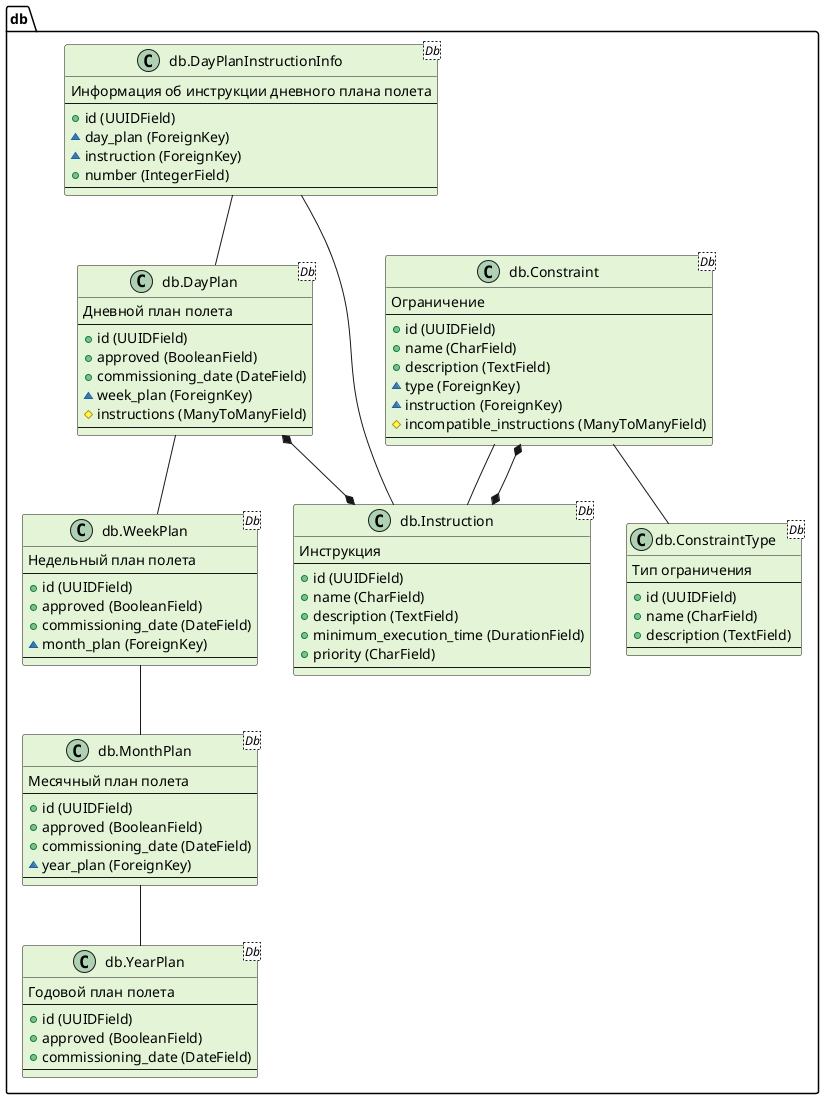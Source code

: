 @startuml 
class "db.Instruction <Db>" as db.Instruction #e4f4d6 {
    Инструкция
    --
    + id (UUIDField)
    + name (CharField)
    + description (TextField)
    + minimum_execution_time (DurationField)
    + priority (CharField)
    --
}


class "db.ConstraintType <Db>" as db.ConstraintType #e4f4d6 {
    Тип ограничения
    --
    + id (UUIDField)
    + name (CharField)
    + description (TextField)
    --
}


class "db.Constraint <Db>" as db.Constraint #e4f4d6 {
    Ограничение
    --
    + id (UUIDField)
    + name (CharField)
    + description (TextField)
    ~ type (ForeignKey)
    ~ instruction (ForeignKey)
    # incompatible_instructions (ManyToManyField)
    --
}
db.Constraint -- db.ConstraintType
db.Constraint -- db.Instruction
db.Constraint *--* db.Instruction


class "db.YearPlan <Db>" as db.YearPlan #e4f4d6 {
    Годовой план полета
    --
    + id (UUIDField)
    + approved (BooleanField)
    + commissioning_date (DateField)
    --
}


class "db.MonthPlan <Db>" as db.MonthPlan #e4f4d6 {
    Месячный план полета
    --
    + id (UUIDField)
    + approved (BooleanField)
    + commissioning_date (DateField)
    ~ year_plan (ForeignKey)
    --
}
db.MonthPlan -- db.YearPlan


class "db.WeekPlan <Db>" as db.WeekPlan #e4f4d6 {
    Недельный план полета
    --
    + id (UUIDField)
    + approved (BooleanField)
    + commissioning_date (DateField)
    ~ month_plan (ForeignKey)
    --
}
db.WeekPlan -- db.MonthPlan


class "db.DayPlan <Db>" as db.DayPlan #e4f4d6 {
    Дневной план полета
    --
    + id (UUIDField)
    + approved (BooleanField)
    + commissioning_date (DateField)
    ~ week_plan (ForeignKey)
    # instructions (ManyToManyField)
    --
}
db.DayPlan -- db.WeekPlan
db.DayPlan *--* db.Instruction


class "db.DayPlanInstructionInfo <Db>" as db.DayPlanInstructionInfo #e4f4d6 {
    Информация об инструкции дневного плана полета
    --
    + id (UUIDField)
    ~ day_plan (ForeignKey)
    ~ instruction (ForeignKey)
    + number (IntegerField)
    --
}
db.DayPlanInstructionInfo -- db.DayPlan
db.DayPlanInstructionInfo -- db.Instruction


@enduml
